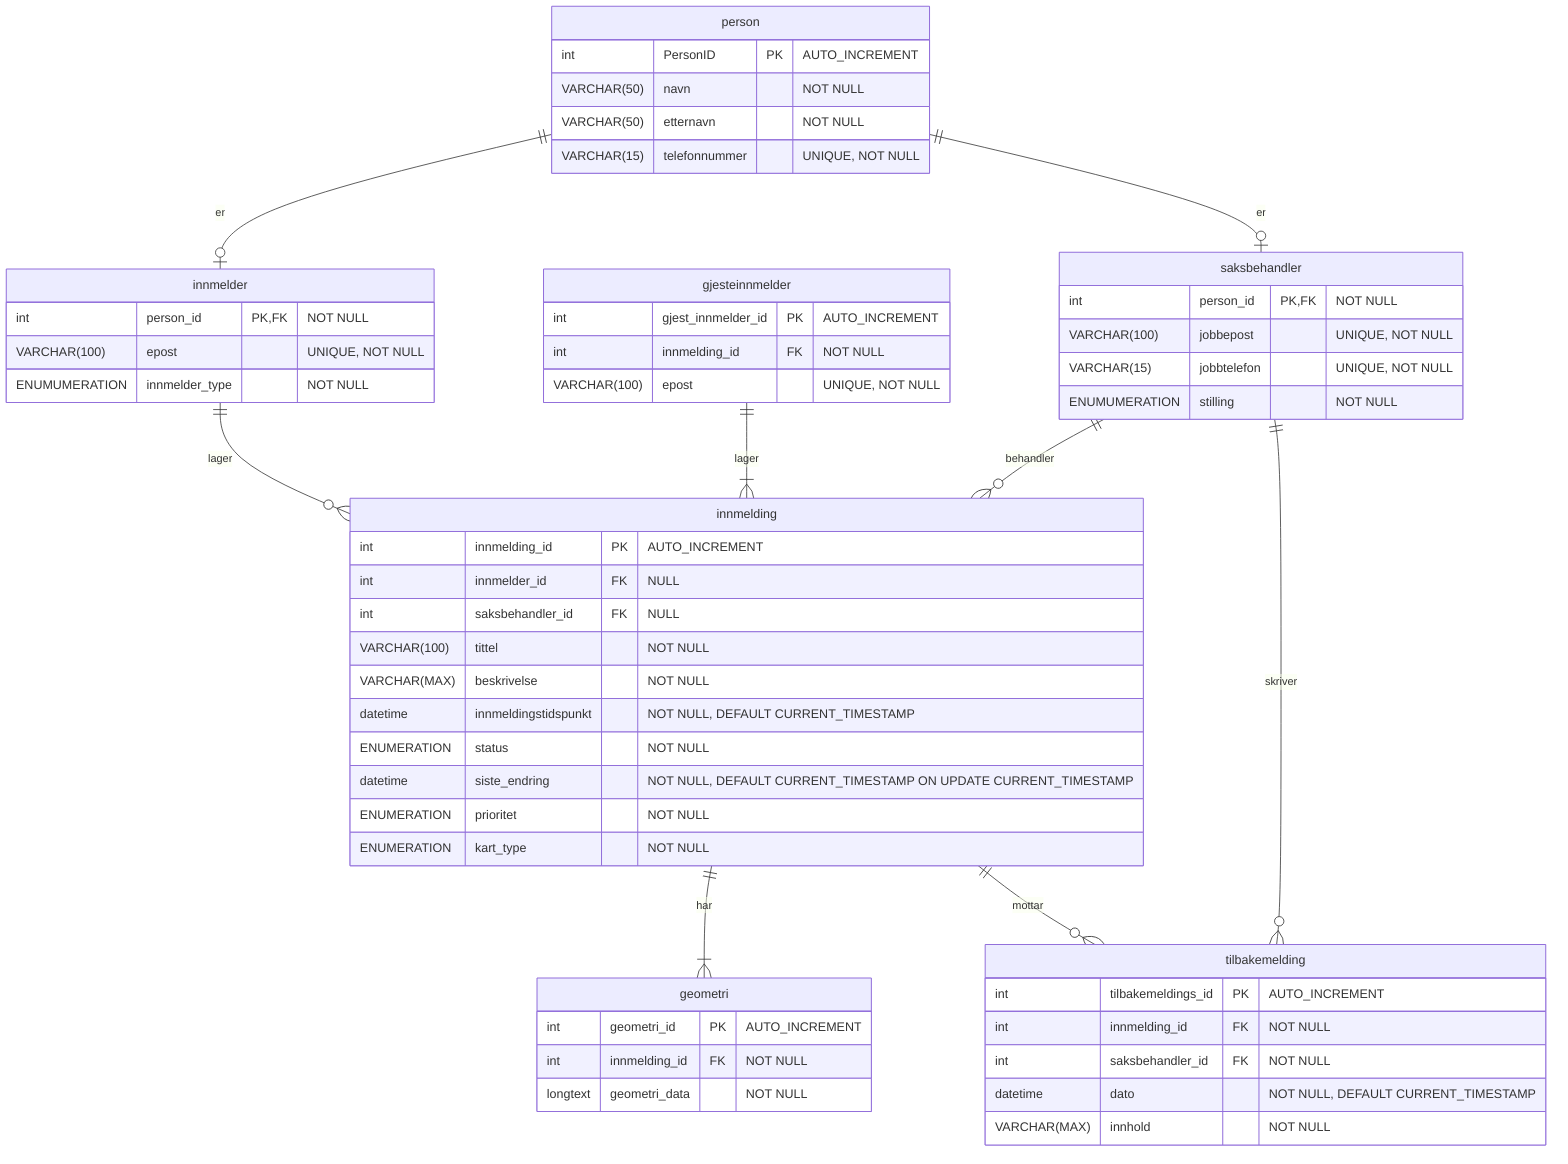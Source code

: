 erDiagram

    person {
        int PersonID PK "AUTO_INCREMENT"
        VARCHAR(50) navn "NOT NULL"
        VARCHAR(50) etternavn "NOT NULL"
        VARCHAR(15) telefonnummer "UNIQUE, NOT NULL"
    }
    person ||--|O innmelder : "er"
    person ||--|O saksbehandler : "er"
    innmelder ||--o{ innmelding : "lager"
    gjesteinnmelder ||--|{ innmelding : "lager"
    gjesteinnmelder {
        int gjest_innmelder_id PK "AUTO_INCREMENT"
        int innmelding_id FK "NOT NULL"
        VARCHAR(100) epost "UNIQUE, NOT NULL"
    }

    innmelder {
        int person_id PK, FK "NOT NULL"
        VARCHAR(100) epost "UNIQUE, NOT NULL"
        ENUMUMERATION innmelder_type "NOT NULL"
    }

    saksbehandler ||--o{ innmelding : "behandler"
    saksbehandler {
        int person_id PK, FK "NOT NULL"
        VARCHAR(100) jobbepost "UNIQUE, NOT NULL"
        VARCHAR(15) jobbtelefon "UNIQUE, NOT NULL"
        ENUMUMERATION stilling "NOT NULL"
    }
    innmelding ||--|{ geometri : "har"
    innmelding ||--o{ tilbakemelding : "mottar"    
    innmelding {
        int innmelding_id PK "AUTO_INCREMENT"
        int innmelder_id FK "NULL"
        int saksbehandler_id FK "NULL"
        VARCHAR(100) tittel "NOT NULL"
        VARCHAR(MAX) beskrivelse "NOT NULL"
        datetime innmeldingstidspunkt "NOT NULL, DEFAULT CURRENT_TIMESTAMP"
        ENUMERATION status "NOT NULL"
        datetime siste_endring "NOT NULL, DEFAULT CURRENT_TIMESTAMP ON UPDATE CURRENT_TIMESTAMP"
        ENUMERATION prioritet "NOT NULL"
        ENUMERATION kart_type "NOT NULL"
    }    
    geometri {
        int geometri_id PK "AUTO_INCREMENT"
        int innmelding_id FK "NOT NULL"
        longtext geometri_data "NOT NULL"
        
    }
    tilbakemelding {
        int tilbakemeldings_id PK "AUTO_INCREMENT"
        int innmelding_id FK "NOT NULL"
        int saksbehandler_id FK "NOT NULL"
        datetime dato "NOT NULL, DEFAULT CURRENT_TIMESTAMP"
        VARCHAR(MAX) innhold "NOT NULL"
    }
    saksbehandler ||--o{ tilbakemelding : "skriver"